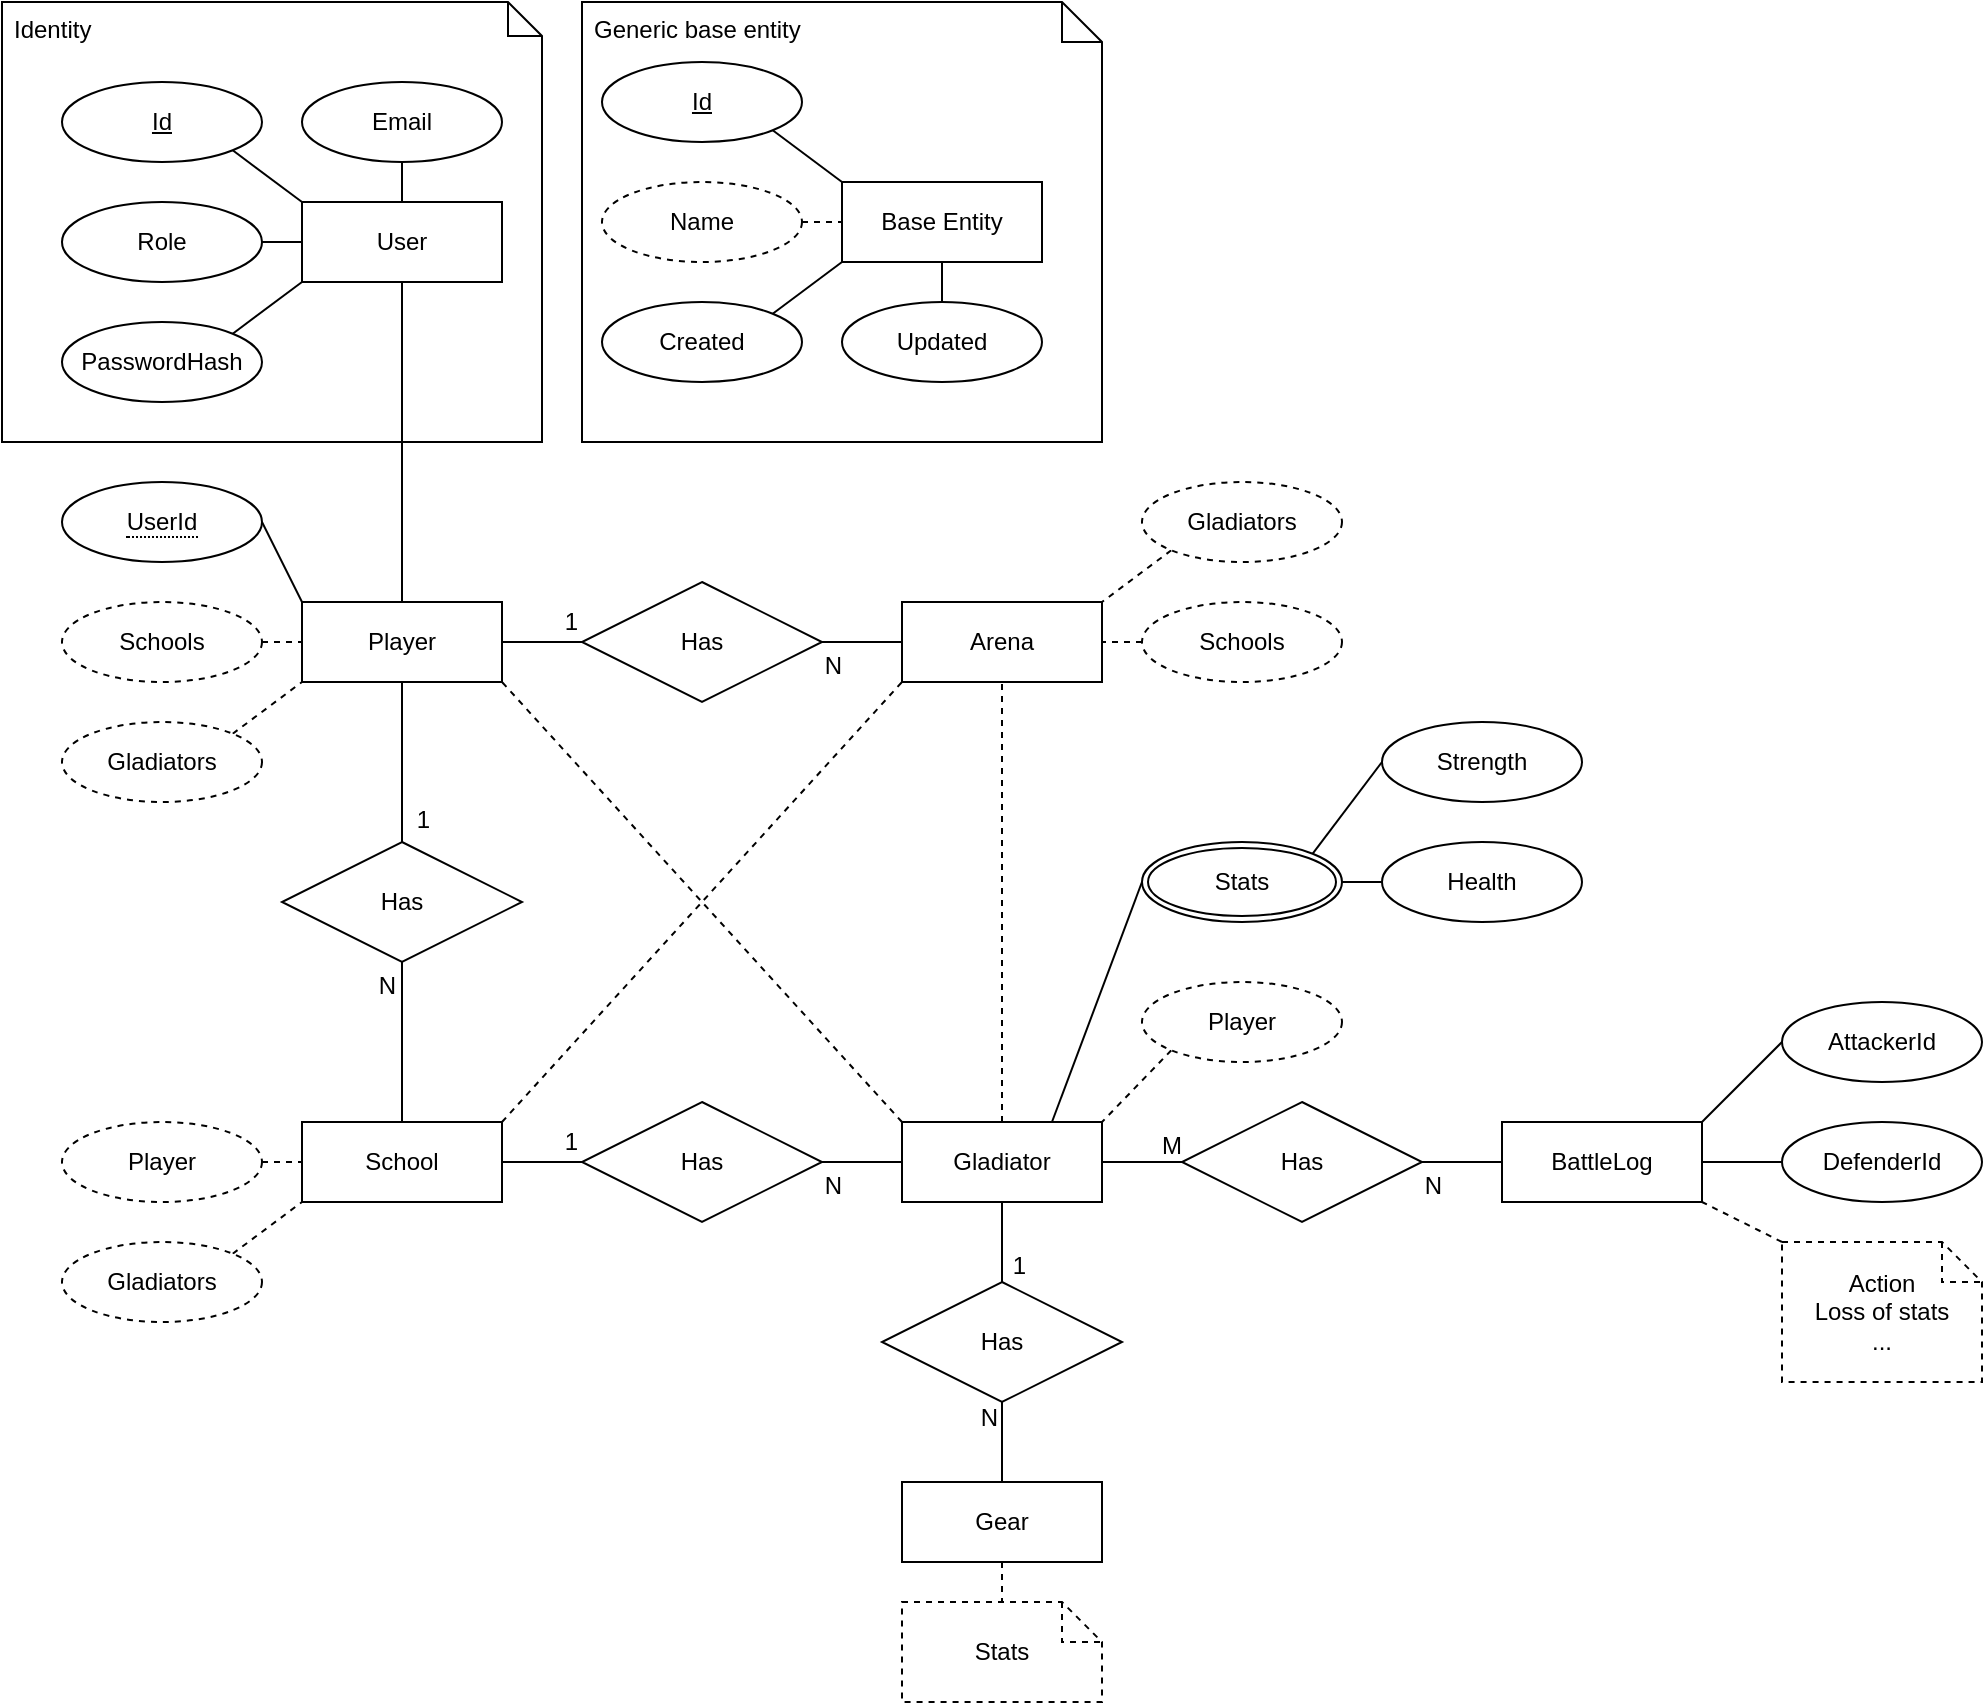 <mxfile version="17.4.0" type="device"><diagram id="BRavXBHofAQoVgbxDLGT" name="Page-1"><mxGraphModel dx="1182" dy="717" grid="1" gridSize="10" guides="1" tooltips="1" connect="1" arrows="1" fold="1" page="1" pageScale="1" pageWidth="1200" pageHeight="1600" math="0" shadow="0"><root><mxCell id="0"/><mxCell id="1" parent="0"/><mxCell id="wxFlD32Oc-ugCWxXCo3a-14" value="" style="shape=note;size=17;whiteSpace=wrap;html=1;shadow=0;sketch=0;" parent="1" vertex="1"><mxGeometry x="30" width="270" height="220" as="geometry"/></mxCell><mxCell id="wxFlD32Oc-ugCWxXCo3a-1" value="Player" style="whiteSpace=wrap;html=1;align=center;" parent="1" vertex="1"><mxGeometry x="180" y="300" width="100" height="40" as="geometry"/></mxCell><mxCell id="wxFlD32Oc-ugCWxXCo3a-18" style="edgeStyle=orthogonalEdgeStyle;rounded=0;orthogonalLoop=1;jettySize=auto;html=1;exitX=0;exitY=0.5;exitDx=0;exitDy=0;endArrow=none;endFill=0;" parent="1" source="wxFlD32Oc-ugCWxXCo3a-2" target="wxFlD32Oc-ugCWxXCo3a-12" edge="1"><mxGeometry relative="1" as="geometry"/></mxCell><mxCell id="wxFlD32Oc-ugCWxXCo3a-19" style="edgeStyle=orthogonalEdgeStyle;rounded=0;orthogonalLoop=1;jettySize=auto;html=1;exitX=0.5;exitY=0;exitDx=0;exitDy=0;endArrow=none;endFill=0;" parent="1" source="wxFlD32Oc-ugCWxXCo3a-2" target="wxFlD32Oc-ugCWxXCo3a-11" edge="1"><mxGeometry relative="1" as="geometry"/></mxCell><mxCell id="wxFlD32Oc-ugCWxXCo3a-20" style="rounded=0;orthogonalLoop=1;jettySize=auto;html=1;exitX=0;exitY=0;exitDx=0;exitDy=0;entryX=1;entryY=1;entryDx=0;entryDy=0;endArrow=none;endFill=0;" parent="1" source="wxFlD32Oc-ugCWxXCo3a-2" target="wxFlD32Oc-ugCWxXCo3a-9" edge="1"><mxGeometry relative="1" as="geometry"/></mxCell><mxCell id="ICyI0i3F70O8BuhYha6e-2" style="rounded=0;orthogonalLoop=1;jettySize=auto;html=1;exitX=0;exitY=1;exitDx=0;exitDy=0;entryX=1;entryY=0;entryDx=0;entryDy=0;endArrow=none;endFill=0;" parent="1" source="wxFlD32Oc-ugCWxXCo3a-2" target="ICyI0i3F70O8BuhYha6e-1" edge="1"><mxGeometry relative="1" as="geometry"/></mxCell><mxCell id="wxFlD32Oc-ugCWxXCo3a-2" value="User" style="whiteSpace=wrap;html=1;align=center;" parent="1" vertex="1"><mxGeometry x="180" y="100" width="100" height="40" as="geometry"/></mxCell><mxCell id="ICyI0i3F70O8BuhYha6e-45" style="edgeStyle=none;rounded=0;orthogonalLoop=1;jettySize=auto;html=1;exitX=0;exitY=0;exitDx=0;exitDy=0;entryX=1;entryY=1;entryDx=0;entryDy=0;endArrow=none;endFill=0;dashed=1;" parent="1" source="wxFlD32Oc-ugCWxXCo3a-3" target="wxFlD32Oc-ugCWxXCo3a-1" edge="1"><mxGeometry relative="1" as="geometry"/></mxCell><mxCell id="ICyI0i3F70O8BuhYha6e-47" style="edgeStyle=none;rounded=0;orthogonalLoop=1;jettySize=auto;html=1;exitX=0.5;exitY=0;exitDx=0;exitDy=0;entryX=0.5;entryY=1;entryDx=0;entryDy=0;dashed=1;endArrow=none;endFill=0;" parent="1" source="wxFlD32Oc-ugCWxXCo3a-3" target="wxFlD32Oc-ugCWxXCo3a-5" edge="1"><mxGeometry relative="1" as="geometry"/></mxCell><mxCell id="wxFlD32Oc-ugCWxXCo3a-3" value="Gladiator" style="whiteSpace=wrap;html=1;align=center;" parent="1" vertex="1"><mxGeometry x="480" y="560" width="100" height="40" as="geometry"/></mxCell><mxCell id="ICyI0i3F70O8BuhYha6e-26" value="" style="edgeStyle=none;rounded=0;orthogonalLoop=1;jettySize=auto;html=1;endArrow=none;endFill=0;" parent="1" source="wxFlD32Oc-ugCWxXCo3a-4" target="ICyI0i3F70O8BuhYha6e-20" edge="1"><mxGeometry relative="1" as="geometry"/></mxCell><mxCell id="ICyI0i3F70O8BuhYha6e-46" style="edgeStyle=none;rounded=0;orthogonalLoop=1;jettySize=auto;html=1;exitX=1;exitY=0;exitDx=0;exitDy=0;entryX=0;entryY=1;entryDx=0;entryDy=0;dashed=1;endArrow=none;endFill=0;" parent="1" source="wxFlD32Oc-ugCWxXCo3a-4" target="wxFlD32Oc-ugCWxXCo3a-5" edge="1"><mxGeometry relative="1" as="geometry"/></mxCell><mxCell id="wxFlD32Oc-ugCWxXCo3a-4" value="School" style="whiteSpace=wrap;html=1;align=center;" parent="1" vertex="1"><mxGeometry x="180" y="560" width="100" height="40" as="geometry"/></mxCell><mxCell id="ICyI0i3F70O8BuhYha6e-40" value="" style="edgeStyle=none;rounded=0;orthogonalLoop=1;jettySize=auto;html=1;endArrow=none;endFill=0;" parent="1" source="wxFlD32Oc-ugCWxXCo3a-5" target="ICyI0i3F70O8BuhYha6e-35" edge="1"><mxGeometry relative="1" as="geometry"/></mxCell><mxCell id="wxFlD32Oc-ugCWxXCo3a-5" value="Arena" style="whiteSpace=wrap;html=1;align=center;" parent="1" vertex="1"><mxGeometry x="480" y="300" width="100" height="40" as="geometry"/></mxCell><mxCell id="ICyI0i3F70O8BuhYha6e-104" style="edgeStyle=none;rounded=0;orthogonalLoop=1;jettySize=auto;html=1;exitX=0.5;exitY=1;exitDx=0;exitDy=0;entryX=0.5;entryY=0;entryDx=0;entryDy=0;entryPerimeter=0;dashed=1;endArrow=none;endFill=0;" parent="1" source="wxFlD32Oc-ugCWxXCo3a-7" target="ICyI0i3F70O8BuhYha6e-103" edge="1"><mxGeometry relative="1" as="geometry"/></mxCell><mxCell id="wxFlD32Oc-ugCWxXCo3a-7" value="Gear" style="whiteSpace=wrap;html=1;align=center;" parent="1" vertex="1"><mxGeometry x="480" y="740" width="100" height="40" as="geometry"/></mxCell><mxCell id="ICyI0i3F70O8BuhYha6e-98" style="edgeStyle=none;rounded=0;orthogonalLoop=1;jettySize=auto;html=1;exitX=1;exitY=0.5;exitDx=0;exitDy=0;entryX=0;entryY=0.5;entryDx=0;entryDy=0;endArrow=none;endFill=0;" parent="1" source="wxFlD32Oc-ugCWxXCo3a-8" target="ICyI0i3F70O8BuhYha6e-96" edge="1"><mxGeometry relative="1" as="geometry"/></mxCell><mxCell id="wxFlD32Oc-ugCWxXCo3a-8" value="BattleLog" style="whiteSpace=wrap;html=1;align=center;" parent="1" vertex="1"><mxGeometry x="780" y="560" width="100" height="40" as="geometry"/></mxCell><mxCell id="wxFlD32Oc-ugCWxXCo3a-9" value="Id" style="ellipse;whiteSpace=wrap;html=1;align=center;fontStyle=4;" parent="1" vertex="1"><mxGeometry x="60" y="40" width="100" height="40" as="geometry"/></mxCell><mxCell id="wxFlD32Oc-ugCWxXCo3a-11" value="Email" style="ellipse;whiteSpace=wrap;html=1;align=center;" parent="1" vertex="1"><mxGeometry x="180" y="40" width="100" height="40" as="geometry"/></mxCell><mxCell id="wxFlD32Oc-ugCWxXCo3a-12" value="Role" style="ellipse;whiteSpace=wrap;html=1;align=center;" parent="1" vertex="1"><mxGeometry x="60" y="100" width="100" height="40" as="geometry"/></mxCell><mxCell id="wxFlD32Oc-ugCWxXCo3a-15" value="Identity" style="text;strokeColor=none;fillColor=none;spacingLeft=4;spacingRight=4;overflow=hidden;rotatable=0;points=[[0,0.5],[1,0.5]];portConstraint=eastwest;fontSize=12;shadow=0;sketch=0;" parent="1" vertex="1"><mxGeometry x="30" width="60" height="30" as="geometry"/></mxCell><mxCell id="ICyI0i3F70O8BuhYha6e-1" value="PasswordHash" style="ellipse;whiteSpace=wrap;html=1;align=center;" parent="1" vertex="1"><mxGeometry x="60" y="160" width="100" height="40" as="geometry"/></mxCell><mxCell id="ICyI0i3F70O8BuhYha6e-10" style="edgeStyle=none;rounded=0;orthogonalLoop=1;jettySize=auto;html=1;exitX=0.5;exitY=0;exitDx=0;exitDy=0;entryX=0.5;entryY=1;entryDx=0;entryDy=0;endArrow=none;endFill=0;" parent="1" source="wxFlD32Oc-ugCWxXCo3a-1" target="wxFlD32Oc-ugCWxXCo3a-2" edge="1"><mxGeometry relative="1" as="geometry"><mxPoint x="230" y="240" as="sourcePoint"/></mxGeometry></mxCell><mxCell id="ICyI0i3F70O8BuhYha6e-13" style="edgeStyle=none;rounded=0;orthogonalLoop=1;jettySize=auto;html=1;exitX=1;exitY=0.5;exitDx=0;exitDy=0;entryX=0;entryY=0;entryDx=0;entryDy=0;endArrow=none;endFill=0;" parent="1" source="ICyI0i3F70O8BuhYha6e-12" target="wxFlD32Oc-ugCWxXCo3a-1" edge="1"><mxGeometry relative="1" as="geometry"/></mxCell><mxCell id="ICyI0i3F70O8BuhYha6e-12" value="&lt;span style=&quot;border-bottom: 1px dotted&quot;&gt;UserId&lt;/span&gt;" style="ellipse;whiteSpace=wrap;html=1;align=center;" parent="1" vertex="1"><mxGeometry x="60" y="240" width="100" height="40" as="geometry"/></mxCell><mxCell id="ICyI0i3F70O8BuhYha6e-20" value="Has" style="shape=rhombus;perimeter=rhombusPerimeter;whiteSpace=wrap;html=1;align=center;" parent="1" vertex="1"><mxGeometry x="170" y="420" width="120" height="60" as="geometry"/></mxCell><mxCell id="ICyI0i3F70O8BuhYha6e-22" value="" style="endArrow=none;html=1;rounded=0;exitX=0.5;exitY=0;exitDx=0;exitDy=0;entryX=0.5;entryY=1;entryDx=0;entryDy=0;" parent="1" source="ICyI0i3F70O8BuhYha6e-20" target="wxFlD32Oc-ugCWxXCo3a-1" edge="1"><mxGeometry relative="1" as="geometry"><mxPoint x="340" y="390" as="sourcePoint"/><mxPoint x="500" y="390" as="targetPoint"/></mxGeometry></mxCell><mxCell id="ICyI0i3F70O8BuhYha6e-23" value="1" style="resizable=0;html=1;align=right;verticalAlign=bottom;" parent="ICyI0i3F70O8BuhYha6e-22" connectable="0" vertex="1"><mxGeometry x="1" relative="1" as="geometry"><mxPoint x="14" y="77" as="offset"/></mxGeometry></mxCell><mxCell id="ICyI0i3F70O8BuhYha6e-24" value="" style="endArrow=none;html=1;rounded=0;exitX=0.5;exitY=1;exitDx=0;exitDy=0;entryX=0.5;entryY=0;entryDx=0;entryDy=0;" parent="1" source="ICyI0i3F70O8BuhYha6e-20" target="wxFlD32Oc-ugCWxXCo3a-4" edge="1"><mxGeometry relative="1" as="geometry"><mxPoint x="340" y="390" as="sourcePoint"/><mxPoint x="500" y="390" as="targetPoint"/></mxGeometry></mxCell><mxCell id="ICyI0i3F70O8BuhYha6e-25" value="N" style="resizable=0;html=1;align=right;verticalAlign=bottom;" parent="ICyI0i3F70O8BuhYha6e-24" connectable="0" vertex="1"><mxGeometry x="1" relative="1" as="geometry"><mxPoint x="-3" y="-60" as="offset"/></mxGeometry></mxCell><mxCell id="ICyI0i3F70O8BuhYha6e-28" value="Has" style="shape=rhombus;perimeter=rhombusPerimeter;whiteSpace=wrap;html=1;align=center;" parent="1" vertex="1"><mxGeometry x="320" y="550" width="120" height="60" as="geometry"/></mxCell><mxCell id="ICyI0i3F70O8BuhYha6e-29" value="" style="endArrow=none;html=1;rounded=0;exitX=0;exitY=0.5;exitDx=0;exitDy=0;entryX=1;entryY=0.5;entryDx=0;entryDy=0;" parent="1" source="ICyI0i3F70O8BuhYha6e-28" target="wxFlD32Oc-ugCWxXCo3a-4" edge="1"><mxGeometry relative="1" as="geometry"><mxPoint x="560" y="360" as="sourcePoint"/><mxPoint x="450" y="310" as="targetPoint"/></mxGeometry></mxCell><mxCell id="ICyI0i3F70O8BuhYha6e-30" value="1" style="resizable=0;html=1;align=right;verticalAlign=bottom;" parent="ICyI0i3F70O8BuhYha6e-29" connectable="0" vertex="1"><mxGeometry x="1" relative="1" as="geometry"><mxPoint x="38" y="-2" as="offset"/></mxGeometry></mxCell><mxCell id="ICyI0i3F70O8BuhYha6e-33" value="" style="endArrow=none;html=1;rounded=0;exitX=1;exitY=0.5;exitDx=0;exitDy=0;entryX=0;entryY=0.5;entryDx=0;entryDy=0;" parent="1" source="ICyI0i3F70O8BuhYha6e-28" target="wxFlD32Oc-ugCWxXCo3a-3" edge="1"><mxGeometry relative="1" as="geometry"><mxPoint x="410" y="659" as="sourcePoint"/><mxPoint x="450" y="659" as="targetPoint"/></mxGeometry></mxCell><mxCell id="ICyI0i3F70O8BuhYha6e-34" value="N" style="resizable=0;html=1;align=right;verticalAlign=bottom;" parent="ICyI0i3F70O8BuhYha6e-33" connectable="0" vertex="1"><mxGeometry x="1" relative="1" as="geometry"><mxPoint x="-30" y="20" as="offset"/></mxGeometry></mxCell><mxCell id="ICyI0i3F70O8BuhYha6e-35" value="Has" style="shape=rhombus;perimeter=rhombusPerimeter;whiteSpace=wrap;html=1;align=center;" parent="1" vertex="1"><mxGeometry x="320" y="290" width="120" height="60" as="geometry"/></mxCell><mxCell id="ICyI0i3F70O8BuhYha6e-36" value="" style="endArrow=none;html=1;rounded=0;exitX=0;exitY=0.5;exitDx=0;exitDy=0;entryX=1;entryY=0.5;entryDx=0;entryDy=0;" parent="1" source="ICyI0i3F70O8BuhYha6e-35" target="wxFlD32Oc-ugCWxXCo3a-1" edge="1"><mxGeometry relative="1" as="geometry"><mxPoint x="560" y="100" as="sourcePoint"/><mxPoint x="250" y="320" as="targetPoint"/></mxGeometry></mxCell><mxCell id="ICyI0i3F70O8BuhYha6e-37" value="1" style="resizable=0;html=1;align=right;verticalAlign=bottom;" parent="ICyI0i3F70O8BuhYha6e-36" connectable="0" vertex="1"><mxGeometry x="1" relative="1" as="geometry"><mxPoint x="38" y="-2" as="offset"/></mxGeometry></mxCell><mxCell id="ICyI0i3F70O8BuhYha6e-38" value="" style="endArrow=none;html=1;rounded=0;exitX=1;exitY=0.5;exitDx=0;exitDy=0;entryX=0;entryY=0.5;entryDx=0;entryDy=0;" parent="1" source="ICyI0i3F70O8BuhYha6e-35" target="wxFlD32Oc-ugCWxXCo3a-5" edge="1"><mxGeometry relative="1" as="geometry"><mxPoint x="410" y="399" as="sourcePoint"/><mxPoint x="480" y="320" as="targetPoint"/></mxGeometry></mxCell><mxCell id="ICyI0i3F70O8BuhYha6e-39" value="N" style="resizable=0;html=1;align=right;verticalAlign=bottom;" parent="ICyI0i3F70O8BuhYha6e-38" connectable="0" vertex="1"><mxGeometry x="1" relative="1" as="geometry"><mxPoint x="-30" y="20" as="offset"/></mxGeometry></mxCell><mxCell id="ICyI0i3F70O8BuhYha6e-60" value="" style="shape=note;size=20;whiteSpace=wrap;html=1;" parent="1" vertex="1"><mxGeometry x="320" width="260" height="220" as="geometry"/></mxCell><mxCell id="ICyI0i3F70O8BuhYha6e-68" style="edgeStyle=none;rounded=0;orthogonalLoop=1;jettySize=auto;html=1;exitX=0.5;exitY=1;exitDx=0;exitDy=0;entryX=0.5;entryY=0;entryDx=0;entryDy=0;endArrow=none;endFill=0;" parent="1" source="ICyI0i3F70O8BuhYha6e-61" target="ICyI0i3F70O8BuhYha6e-67" edge="1"><mxGeometry relative="1" as="geometry"/></mxCell><mxCell id="ICyI0i3F70O8BuhYha6e-69" style="edgeStyle=none;rounded=0;orthogonalLoop=1;jettySize=auto;html=1;exitX=0;exitY=1;exitDx=0;exitDy=0;entryX=1;entryY=0;entryDx=0;entryDy=0;endArrow=none;endFill=0;" parent="1" source="ICyI0i3F70O8BuhYha6e-61" target="ICyI0i3F70O8BuhYha6e-66" edge="1"><mxGeometry relative="1" as="geometry"/></mxCell><mxCell id="ICyI0i3F70O8BuhYha6e-61" value="Base Entity" style="whiteSpace=wrap;html=1;align=center;" parent="1" vertex="1"><mxGeometry x="450" y="90" width="100" height="40" as="geometry"/></mxCell><mxCell id="ICyI0i3F70O8BuhYha6e-62" style="edgeStyle=none;rounded=0;orthogonalLoop=1;jettySize=auto;html=1;exitX=1;exitY=1;exitDx=0;exitDy=0;entryX=0;entryY=0;entryDx=0;entryDy=0;endArrow=none;endFill=0;" parent="1" source="ICyI0i3F70O8BuhYha6e-63" target="ICyI0i3F70O8BuhYha6e-61" edge="1"><mxGeometry relative="1" as="geometry"><mxPoint x="450" y="80" as="targetPoint"/></mxGeometry></mxCell><mxCell id="ICyI0i3F70O8BuhYha6e-63" value="Id" style="ellipse;whiteSpace=wrap;html=1;align=center;fontStyle=4;" parent="1" vertex="1"><mxGeometry x="330" y="30" width="100" height="40" as="geometry"/></mxCell><mxCell id="ICyI0i3F70O8BuhYha6e-64" style="edgeStyle=none;rounded=0;orthogonalLoop=1;jettySize=auto;html=1;exitX=1;exitY=0.5;exitDx=0;exitDy=0;endArrow=none;endFill=0;dashed=1;" parent="1" source="ICyI0i3F70O8BuhYha6e-65" target="ICyI0i3F70O8BuhYha6e-61" edge="1"><mxGeometry relative="1" as="geometry"><mxPoint x="450" y="110" as="targetPoint"/></mxGeometry></mxCell><mxCell id="ICyI0i3F70O8BuhYha6e-65" value="Name" style="ellipse;whiteSpace=wrap;html=1;align=center;dashed=1;" parent="1" vertex="1"><mxGeometry x="330" y="90" width="100" height="40" as="geometry"/></mxCell><mxCell id="ICyI0i3F70O8BuhYha6e-66" value="Created" style="ellipse;whiteSpace=wrap;html=1;align=center;" parent="1" vertex="1"><mxGeometry x="330" y="150" width="100" height="40" as="geometry"/></mxCell><mxCell id="ICyI0i3F70O8BuhYha6e-67" value="Updated" style="ellipse;whiteSpace=wrap;html=1;align=center;" parent="1" vertex="1"><mxGeometry x="450" y="150" width="100" height="40" as="geometry"/></mxCell><mxCell id="ICyI0i3F70O8BuhYha6e-70" value="Has" style="shape=rhombus;perimeter=rhombusPerimeter;whiteSpace=wrap;html=1;align=center;" parent="1" vertex="1"><mxGeometry x="620" y="550" width="120" height="60" as="geometry"/></mxCell><mxCell id="ICyI0i3F70O8BuhYha6e-72" value="" style="endArrow=none;html=1;rounded=0;exitX=1;exitY=0.5;exitDx=0;exitDy=0;entryX=0;entryY=0.5;entryDx=0;entryDy=0;" parent="1" source="ICyI0i3F70O8BuhYha6e-70" target="wxFlD32Oc-ugCWxXCo3a-8" edge="1"><mxGeometry relative="1" as="geometry"><mxPoint x="740" y="620" as="sourcePoint"/><mxPoint x="780" y="620" as="targetPoint"/></mxGeometry></mxCell><mxCell id="ICyI0i3F70O8BuhYha6e-73" value="N" style="resizable=0;html=1;align=right;verticalAlign=bottom;" parent="ICyI0i3F70O8BuhYha6e-72" connectable="0" vertex="1"><mxGeometry x="1" relative="1" as="geometry"><mxPoint x="-30" y="20" as="offset"/></mxGeometry></mxCell><mxCell id="ICyI0i3F70O8BuhYha6e-74" value="" style="endArrow=none;html=1;rounded=0;exitX=1;exitY=0.5;exitDx=0;exitDy=0;entryX=0;entryY=0.5;entryDx=0;entryDy=0;" parent="1" source="wxFlD32Oc-ugCWxXCo3a-3" target="ICyI0i3F70O8BuhYha6e-70" edge="1"><mxGeometry relative="1" as="geometry"><mxPoint x="340" y="390" as="sourcePoint"/><mxPoint x="500" y="390" as="targetPoint"/></mxGeometry></mxCell><mxCell id="ICyI0i3F70O8BuhYha6e-75" value="M" style="resizable=0;html=1;align=right;verticalAlign=bottom;" parent="ICyI0i3F70O8BuhYha6e-74" connectable="0" vertex="1"><mxGeometry x="1" relative="1" as="geometry"/></mxCell><mxCell id="ICyI0i3F70O8BuhYha6e-77" style="edgeStyle=none;rounded=0;orthogonalLoop=1;jettySize=auto;html=1;exitX=1;exitY=0.5;exitDx=0;exitDy=0;entryX=0;entryY=0.5;entryDx=0;entryDy=0;endArrow=none;endFill=0;dashed=1;" parent="1" source="ICyI0i3F70O8BuhYha6e-76" target="wxFlD32Oc-ugCWxXCo3a-1" edge="1"><mxGeometry relative="1" as="geometry"/></mxCell><mxCell id="ICyI0i3F70O8BuhYha6e-76" value="Schools" style="ellipse;whiteSpace=wrap;html=1;align=center;dashed=1;" parent="1" vertex="1"><mxGeometry x="60" y="300" width="100" height="40" as="geometry"/></mxCell><mxCell id="ICyI0i3F70O8BuhYha6e-79" style="edgeStyle=none;rounded=0;orthogonalLoop=1;jettySize=auto;html=1;exitX=1;exitY=0;exitDx=0;exitDy=0;entryX=0;entryY=1;entryDx=0;entryDy=0;dashed=1;endArrow=none;endFill=0;" parent="1" source="ICyI0i3F70O8BuhYha6e-78" target="wxFlD32Oc-ugCWxXCo3a-1" edge="1"><mxGeometry relative="1" as="geometry"/></mxCell><mxCell id="ICyI0i3F70O8BuhYha6e-78" value="Gladiators" style="ellipse;whiteSpace=wrap;html=1;align=center;dashed=1;" parent="1" vertex="1"><mxGeometry x="60" y="360" width="100" height="40" as="geometry"/></mxCell><mxCell id="ICyI0i3F70O8BuhYha6e-81" style="edgeStyle=none;rounded=0;orthogonalLoop=1;jettySize=auto;html=1;exitX=1;exitY=0.5;exitDx=0;exitDy=0;entryX=0;entryY=0.5;entryDx=0;entryDy=0;dashed=1;endArrow=none;endFill=0;" parent="1" source="ICyI0i3F70O8BuhYha6e-80" target="wxFlD32Oc-ugCWxXCo3a-4" edge="1"><mxGeometry relative="1" as="geometry"/></mxCell><mxCell id="ICyI0i3F70O8BuhYha6e-80" value="Player" style="ellipse;whiteSpace=wrap;html=1;align=center;dashed=1;" parent="1" vertex="1"><mxGeometry x="60" y="560" width="100" height="40" as="geometry"/></mxCell><mxCell id="ICyI0i3F70O8BuhYha6e-82" style="edgeStyle=none;rounded=0;orthogonalLoop=1;jettySize=auto;html=1;exitX=1;exitY=0;exitDx=0;exitDy=0;entryX=0;entryY=1;entryDx=0;entryDy=0;dashed=1;endArrow=none;endFill=0;" parent="1" source="ICyI0i3F70O8BuhYha6e-83" target="wxFlD32Oc-ugCWxXCo3a-4" edge="1"><mxGeometry relative="1" as="geometry"><mxPoint x="180" y="610" as="targetPoint"/></mxGeometry></mxCell><mxCell id="ICyI0i3F70O8BuhYha6e-83" value="Gladiators" style="ellipse;whiteSpace=wrap;html=1;align=center;dashed=1;" parent="1" vertex="1"><mxGeometry x="60" y="620" width="100" height="40" as="geometry"/></mxCell><mxCell id="ICyI0i3F70O8BuhYha6e-84" value="Has" style="shape=rhombus;perimeter=rhombusPerimeter;whiteSpace=wrap;html=1;align=center;" parent="1" vertex="1"><mxGeometry x="470" y="640" width="120" height="60" as="geometry"/></mxCell><mxCell id="ICyI0i3F70O8BuhYha6e-89" value="" style="endArrow=none;html=1;rounded=0;exitX=0.5;exitY=1;exitDx=0;exitDy=0;entryX=0.5;entryY=0;entryDx=0;entryDy=0;" parent="1" source="wxFlD32Oc-ugCWxXCo3a-3" target="ICyI0i3F70O8BuhYha6e-84" edge="1"><mxGeometry relative="1" as="geometry"><mxPoint x="340" y="490" as="sourcePoint"/><mxPoint x="500" y="490" as="targetPoint"/></mxGeometry></mxCell><mxCell id="ICyI0i3F70O8BuhYha6e-90" value="1" style="resizable=0;html=1;align=right;verticalAlign=bottom;" parent="ICyI0i3F70O8BuhYha6e-89" connectable="0" vertex="1"><mxGeometry x="1" relative="1" as="geometry"><mxPoint x="12" as="offset"/></mxGeometry></mxCell><mxCell id="ICyI0i3F70O8BuhYha6e-91" value="" style="endArrow=none;html=1;rounded=0;exitX=0.5;exitY=0;exitDx=0;exitDy=0;entryX=0.5;entryY=1;entryDx=0;entryDy=0;" parent="1" source="wxFlD32Oc-ugCWxXCo3a-7" target="ICyI0i3F70O8BuhYha6e-84" edge="1"><mxGeometry relative="1" as="geometry"><mxPoint x="340" y="490" as="sourcePoint"/><mxPoint x="500" y="490" as="targetPoint"/></mxGeometry></mxCell><mxCell id="ICyI0i3F70O8BuhYha6e-92" value="N" style="resizable=0;html=1;align=right;verticalAlign=bottom;" parent="ICyI0i3F70O8BuhYha6e-91" connectable="0" vertex="1"><mxGeometry x="1" relative="1" as="geometry"><mxPoint x="-2" y="16" as="offset"/></mxGeometry></mxCell><mxCell id="ICyI0i3F70O8BuhYha6e-94" style="edgeStyle=none;rounded=0;orthogonalLoop=1;jettySize=auto;html=1;exitX=0;exitY=0.5;exitDx=0;exitDy=0;entryX=1;entryY=0.5;entryDx=0;entryDy=0;endArrow=none;endFill=0;dashed=1;" parent="1" source="ICyI0i3F70O8BuhYha6e-93" target="wxFlD32Oc-ugCWxXCo3a-5" edge="1"><mxGeometry relative="1" as="geometry"/></mxCell><mxCell id="ICyI0i3F70O8BuhYha6e-93" value="Schools" style="ellipse;whiteSpace=wrap;html=1;align=center;dashed=1;" parent="1" vertex="1"><mxGeometry x="600" y="300" width="100" height="40" as="geometry"/></mxCell><mxCell id="ICyI0i3F70O8BuhYha6e-97" style="edgeStyle=none;rounded=0;orthogonalLoop=1;jettySize=auto;html=1;exitX=0;exitY=0.5;exitDx=0;exitDy=0;entryX=1;entryY=0;entryDx=0;entryDy=0;endArrow=none;endFill=0;" parent="1" source="ICyI0i3F70O8BuhYha6e-95" target="wxFlD32Oc-ugCWxXCo3a-8" edge="1"><mxGeometry relative="1" as="geometry"/></mxCell><mxCell id="ICyI0i3F70O8BuhYha6e-95" value="AttackerId" style="ellipse;whiteSpace=wrap;html=1;align=center;" parent="1" vertex="1"><mxGeometry x="920" y="500" width="100" height="40" as="geometry"/></mxCell><mxCell id="ICyI0i3F70O8BuhYha6e-96" value="DefenderId" style="ellipse;whiteSpace=wrap;html=1;align=center;" parent="1" vertex="1"><mxGeometry x="920" y="560" width="100" height="40" as="geometry"/></mxCell><mxCell id="ICyI0i3F70O8BuhYha6e-100" style="edgeStyle=none;rounded=0;orthogonalLoop=1;jettySize=auto;html=1;exitX=0;exitY=0;exitDx=0;exitDy=0;exitPerimeter=0;entryX=1;entryY=1;entryDx=0;entryDy=0;endArrow=none;endFill=0;dashed=1;" parent="1" source="ICyI0i3F70O8BuhYha6e-99" target="wxFlD32Oc-ugCWxXCo3a-8" edge="1"><mxGeometry relative="1" as="geometry"/></mxCell><mxCell id="ICyI0i3F70O8BuhYha6e-99" value="Action&lt;br&gt;Loss of stats&lt;br&gt;..." style="shape=note;size=20;whiteSpace=wrap;html=1;dashed=1;" parent="1" vertex="1"><mxGeometry x="920" y="620" width="100" height="70" as="geometry"/></mxCell><mxCell id="ICyI0i3F70O8BuhYha6e-101" value="Generic base entity" style="text;strokeColor=none;fillColor=none;spacingLeft=4;spacingRight=4;overflow=hidden;rotatable=0;points=[[0,0.5],[1,0.5]];portConstraint=eastwest;fontSize=12;shadow=0;sketch=0;" parent="1" vertex="1"><mxGeometry x="320" width="140" height="30" as="geometry"/></mxCell><mxCell id="ICyI0i3F70O8BuhYha6e-103" value="Stats" style="shape=note;size=20;whiteSpace=wrap;html=1;dashed=1;" parent="1" vertex="1"><mxGeometry x="480" y="800" width="100" height="50" as="geometry"/></mxCell><mxCell id="ICyI0i3F70O8BuhYha6e-106" style="edgeStyle=none;rounded=0;orthogonalLoop=1;jettySize=auto;html=1;exitX=0;exitY=1;exitDx=0;exitDy=0;entryX=1;entryY=0;entryDx=0;entryDy=0;dashed=1;endArrow=none;endFill=0;" parent="1" source="ICyI0i3F70O8BuhYha6e-105" target="wxFlD32Oc-ugCWxXCo3a-3" edge="1"><mxGeometry relative="1" as="geometry"/></mxCell><mxCell id="ICyI0i3F70O8BuhYha6e-105" value="Player" style="ellipse;whiteSpace=wrap;html=1;align=center;dashed=1;" parent="1" vertex="1"><mxGeometry x="600" y="490" width="100" height="40" as="geometry"/></mxCell><mxCell id="ICyI0i3F70O8BuhYha6e-108" style="edgeStyle=none;rounded=0;orthogonalLoop=1;jettySize=auto;html=1;exitX=0;exitY=1;exitDx=0;exitDy=0;entryX=1;entryY=0;entryDx=0;entryDy=0;dashed=1;endArrow=none;endFill=0;" parent="1" source="ICyI0i3F70O8BuhYha6e-107" target="wxFlD32Oc-ugCWxXCo3a-5" edge="1"><mxGeometry relative="1" as="geometry"/></mxCell><mxCell id="ICyI0i3F70O8BuhYha6e-107" value="Gladiators" style="ellipse;whiteSpace=wrap;html=1;align=center;dashed=1;" parent="1" vertex="1"><mxGeometry x="600" y="240" width="100" height="40" as="geometry"/></mxCell><mxCell id="jomYTg18SBFLd-8UAXAE-2" style="rounded=0;orthogonalLoop=1;jettySize=auto;html=1;exitX=0;exitY=0.5;exitDx=0;exitDy=0;entryX=0.75;entryY=0;entryDx=0;entryDy=0;endArrow=none;endFill=0;" edge="1" parent="1" source="jomYTg18SBFLd-8UAXAE-3" target="wxFlD32Oc-ugCWxXCo3a-3"><mxGeometry relative="1" as="geometry"><mxPoint x="600" y="440" as="sourcePoint"/></mxGeometry></mxCell><mxCell id="jomYTg18SBFLd-8UAXAE-3" value="Stats" style="ellipse;shape=doubleEllipse;margin=3;whiteSpace=wrap;html=1;align=center;" vertex="1" parent="1"><mxGeometry x="600" y="420" width="100" height="40" as="geometry"/></mxCell><mxCell id="jomYTg18SBFLd-8UAXAE-6" style="edgeStyle=none;rounded=0;orthogonalLoop=1;jettySize=auto;html=1;exitX=0;exitY=0.5;exitDx=0;exitDy=0;entryX=1;entryY=0;entryDx=0;entryDy=0;endArrow=none;endFill=0;" edge="1" parent="1" source="jomYTg18SBFLd-8UAXAE-4" target="jomYTg18SBFLd-8UAXAE-3"><mxGeometry relative="1" as="geometry"/></mxCell><mxCell id="jomYTg18SBFLd-8UAXAE-4" value="Strength" style="ellipse;whiteSpace=wrap;html=1;align=center;" vertex="1" parent="1"><mxGeometry x="720" y="360" width="100" height="40" as="geometry"/></mxCell><mxCell id="jomYTg18SBFLd-8UAXAE-7" style="edgeStyle=none;rounded=0;orthogonalLoop=1;jettySize=auto;html=1;exitX=0;exitY=0.5;exitDx=0;exitDy=0;entryX=1;entryY=0.5;entryDx=0;entryDy=0;endArrow=none;endFill=0;" edge="1" parent="1" source="jomYTg18SBFLd-8UAXAE-5" target="jomYTg18SBFLd-8UAXAE-3"><mxGeometry relative="1" as="geometry"/></mxCell><mxCell id="jomYTg18SBFLd-8UAXAE-5" value="Health" style="ellipse;whiteSpace=wrap;html=1;align=center;" vertex="1" parent="1"><mxGeometry x="720" y="420" width="100" height="40" as="geometry"/></mxCell></root></mxGraphModel></diagram></mxfile>